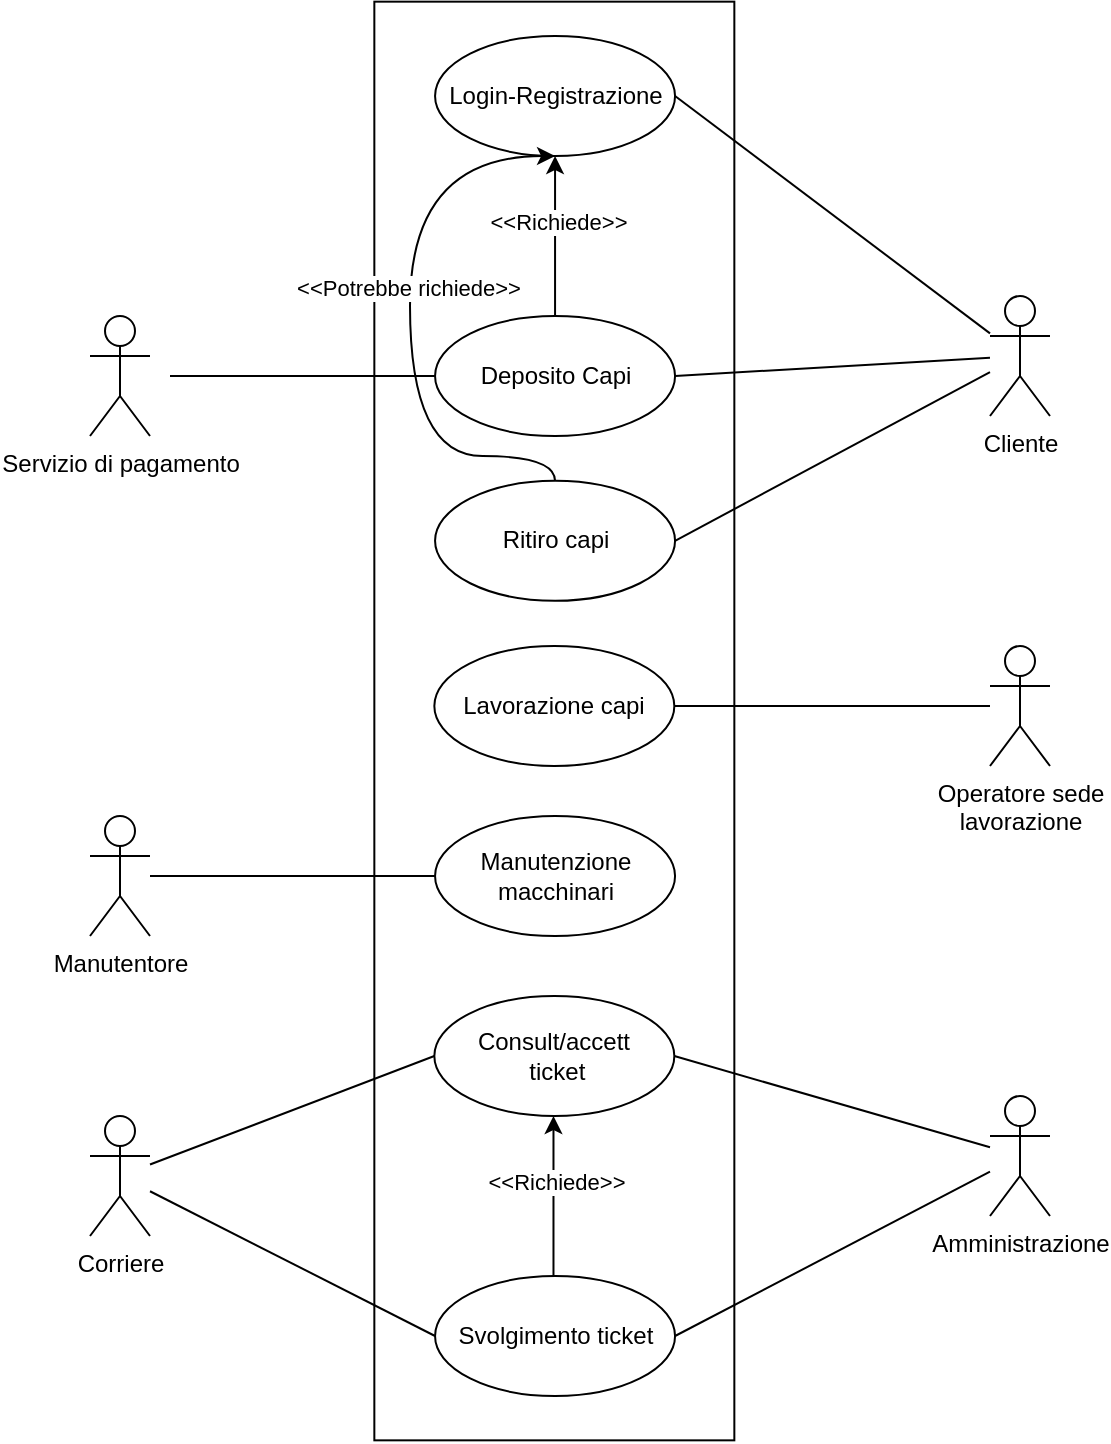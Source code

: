 <mxfile version="26.0.5">
  <diagram name="Pagina-1" id="MEP1XQn_XonikbZ-Ea0b">
    <mxGraphModel grid="1" page="1" gridSize="10" guides="1" tooltips="1" connect="1" arrows="1" fold="1" pageScale="1" pageWidth="827" pageHeight="1169" math="0" shadow="0">
      <root>
        <mxCell id="0" />
        <mxCell id="1" parent="0" />
        <mxCell id="oCZfnDfVktnJHs2KHSQ_-50" value="" style="rounded=0;whiteSpace=wrap;html=1;rotation=-90;" vertex="1" parent="1">
          <mxGeometry x="12.5" y="432.5" width="719.34" height="180" as="geometry" />
        </mxCell>
        <mxCell id="oCZfnDfVktnJHs2KHSQ_-1" value="Cliente" style="shape=umlActor;verticalLabelPosition=bottom;verticalAlign=top;html=1;outlineConnect=0;" vertex="1" parent="1">
          <mxGeometry x="590" y="310" width="30" height="60" as="geometry" />
        </mxCell>
        <mxCell id="oCZfnDfVktnJHs2KHSQ_-2" value="Corriere" style="shape=umlActor;verticalLabelPosition=bottom;verticalAlign=top;html=1;outlineConnect=0;" vertex="1" parent="1">
          <mxGeometry x="140" y="720" width="30" height="60" as="geometry" />
        </mxCell>
        <mxCell id="oCZfnDfVktnJHs2KHSQ_-3" value="Manutentore" style="shape=umlActor;verticalLabelPosition=bottom;verticalAlign=top;html=1;outlineConnect=0;" vertex="1" parent="1">
          <mxGeometry x="140" y="570" width="30" height="60" as="geometry" />
        </mxCell>
        <mxCell id="oCZfnDfVktnJHs2KHSQ_-4" value="Amministrazione" style="shape=umlActor;verticalLabelPosition=bottom;verticalAlign=top;html=1;outlineConnect=0;" vertex="1" parent="1">
          <mxGeometry x="590" y="710" width="30" height="60" as="geometry" />
        </mxCell>
        <mxCell id="oCZfnDfVktnJHs2KHSQ_-7" value="Login-Registrazione" style="ellipse;whiteSpace=wrap;html=1;" vertex="1" parent="1">
          <mxGeometry x="312.53" y="180" width="120" height="60" as="geometry" />
        </mxCell>
        <mxCell id="oCZfnDfVktnJHs2KHSQ_-20" value="Deposito Capi" style="ellipse;whiteSpace=wrap;html=1;" vertex="1" parent="1">
          <mxGeometry x="312.53" y="320" width="120" height="60" as="geometry" />
        </mxCell>
        <mxCell id="oCZfnDfVktnJHs2KHSQ_-21" value="Manutenzione macchinari" style="ellipse;whiteSpace=wrap;html=1;" vertex="1" parent="1">
          <mxGeometry x="312.53" y="570" width="120" height="60" as="geometry" />
        </mxCell>
        <mxCell id="oCZfnDfVktnJHs2KHSQ_-22" value="Lavorazione capi" style="ellipse;whiteSpace=wrap;html=1;" vertex="1" parent="1">
          <mxGeometry x="312.17" y="485" width="120" height="60" as="geometry" />
        </mxCell>
        <mxCell id="oCZfnDfVktnJHs2KHSQ_-64" style="edgeStyle=orthogonalEdgeStyle;curved=1;rounded=0;orthogonalLoop=1;jettySize=auto;html=1;entryX=0.5;entryY=1;entryDx=0;entryDy=0;exitX=0.5;exitY=0;exitDx=0;exitDy=0;" edge="1" parent="1" source="oCZfnDfVktnJHs2KHSQ_-23" target="oCZfnDfVktnJHs2KHSQ_-7">
          <mxGeometry relative="1" as="geometry">
            <Array as="points">
              <mxPoint x="372" y="390" />
              <mxPoint x="300" y="390" />
              <mxPoint x="300" y="240" />
            </Array>
          </mxGeometry>
        </mxCell>
        <mxCell id="oCZfnDfVktnJHs2KHSQ_-65" value="&lt;font style=&quot;vertical-align: inherit;&quot;&gt;&lt;font style=&quot;vertical-align: inherit;&quot;&gt;&amp;lt;&amp;lt;Potrebbe richiede&amp;gt;&amp;gt;&lt;/font&gt;&lt;/font&gt;" style="edgeLabel;html=1;align=center;verticalAlign=middle;resizable=0;points=[];" connectable="0" vertex="1" parent="oCZfnDfVktnJHs2KHSQ_-64">
          <mxGeometry x="0.103" y="1" relative="1" as="geometry">
            <mxPoint as="offset" />
          </mxGeometry>
        </mxCell>
        <mxCell id="oCZfnDfVktnJHs2KHSQ_-23" value="Ritiro capi" style="ellipse;whiteSpace=wrap;html=1;" vertex="1" parent="1">
          <mxGeometry x="312.53" y="402.41" width="120" height="60" as="geometry" />
        </mxCell>
        <mxCell id="oCZfnDfVktnJHs2KHSQ_-27" value="Operatore sede &lt;br&gt;lavorazione" style="shape=umlActor;verticalLabelPosition=bottom;verticalAlign=top;html=1;outlineConnect=0;" vertex="1" parent="1">
          <mxGeometry x="590" y="485" width="30" height="60" as="geometry" />
        </mxCell>
        <mxCell id="oCZfnDfVktnJHs2KHSQ_-30" value="Svolgimento ticket" style="ellipse;whiteSpace=wrap;html=1;" vertex="1" parent="1">
          <mxGeometry x="312.53" y="800" width="120" height="60" as="geometry" />
        </mxCell>
        <mxCell id="oCZfnDfVktnJHs2KHSQ_-31" value="Consult/accett&lt;br&gt;&amp;nbsp;ticket" style="ellipse;whiteSpace=wrap;html=1;" vertex="1" parent="1">
          <mxGeometry x="312.17" y="660" width="120" height="60" as="geometry" />
        </mxCell>
        <mxCell id="oCZfnDfVktnJHs2KHSQ_-56" value="" style="endArrow=none;html=1;rounded=0;exitX=1;exitY=0.5;exitDx=0;exitDy=0;" edge="1" parent="1" source="oCZfnDfVktnJHs2KHSQ_-7" target="oCZfnDfVktnJHs2KHSQ_-1">
          <mxGeometry width="50" height="50" relative="1" as="geometry">
            <mxPoint x="370" y="450" as="sourcePoint" />
            <mxPoint x="580" y="330" as="targetPoint" />
          </mxGeometry>
        </mxCell>
        <mxCell id="oCZfnDfVktnJHs2KHSQ_-60" value="" style="endArrow=classic;html=1;rounded=0;entryX=0.5;entryY=1;entryDx=0;entryDy=0;exitX=0.5;exitY=0;exitDx=0;exitDy=0;" edge="1" parent="1" source="oCZfnDfVktnJHs2KHSQ_-20" target="oCZfnDfVktnJHs2KHSQ_-7">
          <mxGeometry width="50" height="50" relative="1" as="geometry">
            <mxPoint x="330" y="380" as="sourcePoint" />
            <mxPoint x="380" y="330" as="targetPoint" />
          </mxGeometry>
        </mxCell>
        <mxCell id="oCZfnDfVktnJHs2KHSQ_-61" value="&amp;lt;&amp;lt;Richiede&amp;gt;&amp;gt;" style="edgeLabel;html=1;align=center;verticalAlign=middle;resizable=0;points=[];" connectable="0" vertex="1" parent="oCZfnDfVktnJHs2KHSQ_-60">
          <mxGeometry x="0.187" y="-1" relative="1" as="geometry">
            <mxPoint as="offset" />
          </mxGeometry>
        </mxCell>
        <mxCell id="oCZfnDfVktnJHs2KHSQ_-66" value="" style="endArrow=none;html=1;rounded=0;curved=1;exitX=1;exitY=0.5;exitDx=0;exitDy=0;" edge="1" parent="1" source="oCZfnDfVktnJHs2KHSQ_-22" target="oCZfnDfVktnJHs2KHSQ_-27">
          <mxGeometry width="50" height="50" relative="1" as="geometry">
            <mxPoint x="330" y="470" as="sourcePoint" />
            <mxPoint x="380" y="420" as="targetPoint" />
          </mxGeometry>
        </mxCell>
        <mxCell id="oCZfnDfVktnJHs2KHSQ_-67" value="" style="endArrow=none;html=1;rounded=0;curved=1;entryX=0;entryY=0.5;entryDx=0;entryDy=0;" edge="1" parent="1" source="oCZfnDfVktnJHs2KHSQ_-3" target="oCZfnDfVktnJHs2KHSQ_-21">
          <mxGeometry width="50" height="50" relative="1" as="geometry">
            <mxPoint x="330" y="550" as="sourcePoint" />
            <mxPoint x="380" y="500" as="targetPoint" />
          </mxGeometry>
        </mxCell>
        <mxCell id="oCZfnDfVktnJHs2KHSQ_-68" value="" style="endArrow=none;html=1;rounded=0;curved=1;entryX=0;entryY=0.5;entryDx=0;entryDy=0;" edge="1" parent="1" source="oCZfnDfVktnJHs2KHSQ_-2" target="oCZfnDfVktnJHs2KHSQ_-31">
          <mxGeometry width="50" height="50" relative="1" as="geometry">
            <mxPoint x="140" y="690" as="sourcePoint" />
            <mxPoint x="380" y="680" as="targetPoint" />
          </mxGeometry>
        </mxCell>
        <mxCell id="oCZfnDfVktnJHs2KHSQ_-70" value="" style="endArrow=classic;html=1;rounded=0;entryX=0.5;entryY=1;entryDx=0;entryDy=0;exitX=0.5;exitY=0;exitDx=0;exitDy=0;" edge="1" parent="1">
          <mxGeometry width="50" height="50" relative="1" as="geometry">
            <mxPoint x="371.74" y="800" as="sourcePoint" />
            <mxPoint x="371.74" y="720" as="targetPoint" />
          </mxGeometry>
        </mxCell>
        <mxCell id="oCZfnDfVktnJHs2KHSQ_-71" value="&amp;lt;&amp;lt;Richiede&amp;gt;&amp;gt;" style="edgeLabel;html=1;align=center;verticalAlign=middle;resizable=0;points=[];" connectable="0" vertex="1" parent="oCZfnDfVktnJHs2KHSQ_-70">
          <mxGeometry x="0.187" y="-1" relative="1" as="geometry">
            <mxPoint as="offset" />
          </mxGeometry>
        </mxCell>
        <mxCell id="oCZfnDfVktnJHs2KHSQ_-72" value="" style="endArrow=none;html=1;rounded=0;curved=1;entryX=0;entryY=0.5;entryDx=0;entryDy=0;" edge="1" parent="1" source="oCZfnDfVktnJHs2KHSQ_-2" target="oCZfnDfVktnJHs2KHSQ_-30">
          <mxGeometry width="50" height="50" relative="1" as="geometry">
            <mxPoint x="130" y="690" as="sourcePoint" />
            <mxPoint x="380" y="760" as="targetPoint" />
          </mxGeometry>
        </mxCell>
        <mxCell id="oCZfnDfVktnJHs2KHSQ_-75" value="" style="endArrow=none;html=1;rounded=0;curved=1;entryX=1;entryY=0.5;entryDx=0;entryDy=0;" edge="1" parent="1" source="oCZfnDfVktnJHs2KHSQ_-1" target="oCZfnDfVktnJHs2KHSQ_-20">
          <mxGeometry width="50" height="50" relative="1" as="geometry">
            <mxPoint x="570" y="250" as="sourcePoint" />
            <mxPoint x="380" y="380" as="targetPoint" />
          </mxGeometry>
        </mxCell>
        <mxCell id="oCZfnDfVktnJHs2KHSQ_-76" value="" style="endArrow=none;html=1;rounded=0;curved=1;entryX=1;entryY=0.5;entryDx=0;entryDy=0;" edge="1" parent="1" source="oCZfnDfVktnJHs2KHSQ_-1" target="oCZfnDfVktnJHs2KHSQ_-23">
          <mxGeometry width="50" height="50" relative="1" as="geometry">
            <mxPoint x="570" y="270" as="sourcePoint" />
            <mxPoint x="380" y="380" as="targetPoint" />
          </mxGeometry>
        </mxCell>
        <mxCell id="oCZfnDfVktnJHs2KHSQ_-77" value="Servizio di pagamento" style="shape=umlActor;verticalLabelPosition=bottom;verticalAlign=top;html=1;outlineConnect=0;" vertex="1" parent="1">
          <mxGeometry x="140" y="320" width="30" height="60" as="geometry" />
        </mxCell>
        <mxCell id="oCZfnDfVktnJHs2KHSQ_-78" value="" style="endArrow=none;html=1;rounded=0;curved=1;entryX=0;entryY=0.5;entryDx=0;entryDy=0;" edge="1" parent="1" target="oCZfnDfVktnJHs2KHSQ_-20">
          <mxGeometry width="50" height="50" relative="1" as="geometry">
            <mxPoint x="180" y="350" as="sourcePoint" />
            <mxPoint x="380" y="420" as="targetPoint" />
          </mxGeometry>
        </mxCell>
        <mxCell id="fMzcbN7HYxexByiu7nfx-1" value="" style="endArrow=none;html=1;rounded=0;entryX=1;entryY=0.5;entryDx=0;entryDy=0;" edge="1" parent="1" source="oCZfnDfVktnJHs2KHSQ_-4" target="oCZfnDfVktnJHs2KHSQ_-31">
          <mxGeometry width="50" height="50" relative="1" as="geometry">
            <mxPoint x="480" y="740" as="sourcePoint" />
            <mxPoint x="530" y="690" as="targetPoint" />
          </mxGeometry>
        </mxCell>
        <mxCell id="fMzcbN7HYxexByiu7nfx-2" value="" style="endArrow=none;html=1;rounded=0;exitX=1;exitY=0.5;exitDx=0;exitDy=0;" edge="1" parent="1" source="oCZfnDfVktnJHs2KHSQ_-30" target="oCZfnDfVktnJHs2KHSQ_-4">
          <mxGeometry width="50" height="50" relative="1" as="geometry">
            <mxPoint x="480" y="830" as="sourcePoint" />
            <mxPoint x="530" y="780" as="targetPoint" />
          </mxGeometry>
        </mxCell>
      </root>
    </mxGraphModel>
  </diagram>
</mxfile>
